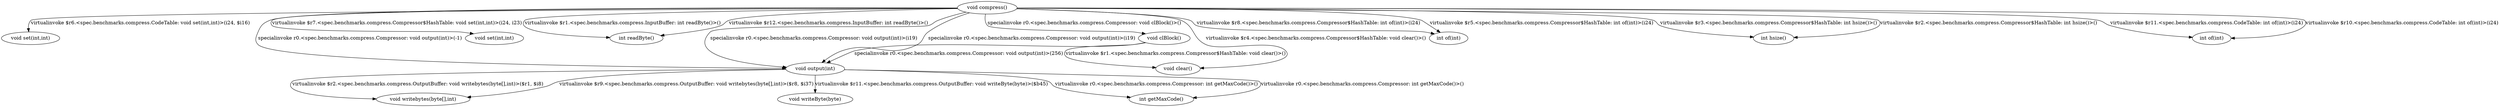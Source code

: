 digraph g {
7[label="void set(int,int)"]
9[label="void clBlock()"]
8[label="void set(int,int)"]
0[label="void compress()"]
1[label="int readByte()"]
10[label="void writebytes(byte[],int)"]
6[label="void output(int)"]
3[label="void clear()"]
4[label="int of(int)"]
2[label="int hsize()"]
5[label="int of(int)"]
12[label="void writeByte(byte)"]
11[label="int getMaxCode()"]
0->1[label="virtualinvoke $r1.<spec.benchmarks.compress.InputBuffer: int readByte()>()"]
0->1[label="virtualinvoke $r12.<spec.benchmarks.compress.InputBuffer: int readByte()>()"]
0->2[label="virtualinvoke $r2.<spec.benchmarks.compress.Compressor$HashTable: int hsize()>()"]
0->2[label="virtualinvoke $r3.<spec.benchmarks.compress.Compressor$HashTable: int hsize()>()"]
0->3[label="virtualinvoke $r4.<spec.benchmarks.compress.Compressor$HashTable: void clear()>()"]
0->4[label="virtualinvoke $r5.<spec.benchmarks.compress.Compressor$HashTable: int of(int)>(i24)"]
0->4[label="virtualinvoke $r8.<spec.benchmarks.compress.Compressor$HashTable: int of(int)>(i24)"]
0->5[label="virtualinvoke $r10.<spec.benchmarks.compress.CodeTable: int of(int)>(i24)"]
0->5[label="virtualinvoke $r11.<spec.benchmarks.compress.CodeTable: int of(int)>(i24)"]
0->6[label="specialinvoke r0.<spec.benchmarks.compress.Compressor: void output(int)>(-1)"]
0->6[label="specialinvoke r0.<spec.benchmarks.compress.Compressor: void output(int)>(i19)"]
0->6[label="specialinvoke r0.<spec.benchmarks.compress.Compressor: void output(int)>(i19)"]
0->7[label="virtualinvoke $r6.<spec.benchmarks.compress.CodeTable: void set(int,int)>(i24, $i16)"]
0->8[label="virtualinvoke $r7.<spec.benchmarks.compress.Compressor$HashTable: void set(int,int)>(i24, i23)"]
0->9[label="specialinvoke r0.<spec.benchmarks.compress.Compressor: void clBlock()>()"]
9->3[label="virtualinvoke $r1.<spec.benchmarks.compress.Compressor$HashTable: void clear()>()"]
9->6[label="specialinvoke r0.<spec.benchmarks.compress.Compressor: void output(int)>(256)"]
6->10[label="virtualinvoke $r9.<spec.benchmarks.compress.OutputBuffer: void writebytes(byte[],int)>($r8, $i37)"]
6->10[label="virtualinvoke $r2.<spec.benchmarks.compress.OutputBuffer: void writebytes(byte[],int)>($r1, $i8)"]
6->12[label="virtualinvoke $r11.<spec.benchmarks.compress.OutputBuffer: void writeByte(byte)>($b45)"]
6->11[label="virtualinvoke r0.<spec.benchmarks.compress.Compressor: int getMaxCode()>()"]
6->11[label="virtualinvoke r0.<spec.benchmarks.compress.Compressor: int getMaxCode()>()"]
}